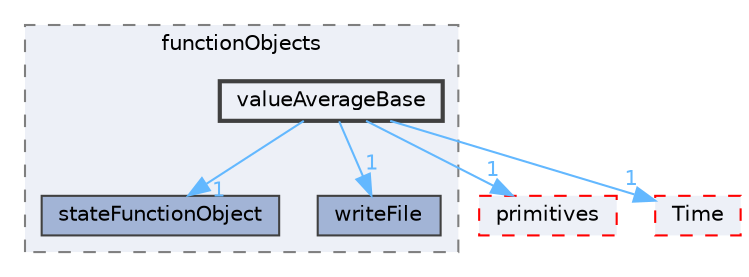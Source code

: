digraph "src/OpenFOAM/db/functionObjects/valueAverageBase"
{
 // LATEX_PDF_SIZE
  bgcolor="transparent";
  edge [fontname=Helvetica,fontsize=10,labelfontname=Helvetica,labelfontsize=10];
  node [fontname=Helvetica,fontsize=10,shape=box,height=0.2,width=0.4];
  compound=true
  subgraph clusterdir_b1391b8691e21d3cff54e51a698f3c2b {
    graph [ bgcolor="#edf0f7", pencolor="grey50", label="functionObjects", fontname=Helvetica,fontsize=10 style="filled,dashed", URL="dir_b1391b8691e21d3cff54e51a698f3c2b.html",tooltip=""]
  dir_b92674affa4fa2dbd45d83e14204b18d [label="stateFunctionObject", fillcolor="#a2b4d6", color="grey25", style="filled", URL="dir_b92674affa4fa2dbd45d83e14204b18d.html",tooltip=""];
  dir_bde5469f89c35603ee2033d988995560 [label="writeFile", fillcolor="#a2b4d6", color="grey25", style="filled", URL="dir_bde5469f89c35603ee2033d988995560.html",tooltip=""];
  dir_857e839a486b20ded4bf23fa185f15f8 [label="valueAverageBase", fillcolor="#edf0f7", color="grey25", style="filled,bold", URL="dir_857e839a486b20ded4bf23fa185f15f8.html",tooltip=""];
  }
  dir_3e50f45338116b169052b428016851aa [label="primitives", fillcolor="#edf0f7", color="red", style="filled,dashed", URL="dir_3e50f45338116b169052b428016851aa.html",tooltip=""];
  dir_ec5b63092fb55ef516ddf05b3841c89d [label="Time", fillcolor="#edf0f7", color="red", style="filled,dashed", URL="dir_ec5b63092fb55ef516ddf05b3841c89d.html",tooltip=""];
  dir_857e839a486b20ded4bf23fa185f15f8->dir_3e50f45338116b169052b428016851aa [headlabel="1", labeldistance=1.5 headhref="dir_004247_003069.html" href="dir_004247_003069.html" color="steelblue1" fontcolor="steelblue1"];
  dir_857e839a486b20ded4bf23fa185f15f8->dir_b92674affa4fa2dbd45d83e14204b18d [headlabel="1", labeldistance=1.5 headhref="dir_004247_003755.html" href="dir_004247_003755.html" color="steelblue1" fontcolor="steelblue1"];
  dir_857e839a486b20ded4bf23fa185f15f8->dir_bde5469f89c35603ee2033d988995560 [headlabel="1", labeldistance=1.5 headhref="dir_004247_004420.html" href="dir_004247_004420.html" color="steelblue1" fontcolor="steelblue1"];
  dir_857e839a486b20ded4bf23fa185f15f8->dir_ec5b63092fb55ef516ddf05b3841c89d [headlabel="1", labeldistance=1.5 headhref="dir_004247_004036.html" href="dir_004247_004036.html" color="steelblue1" fontcolor="steelblue1"];
}
